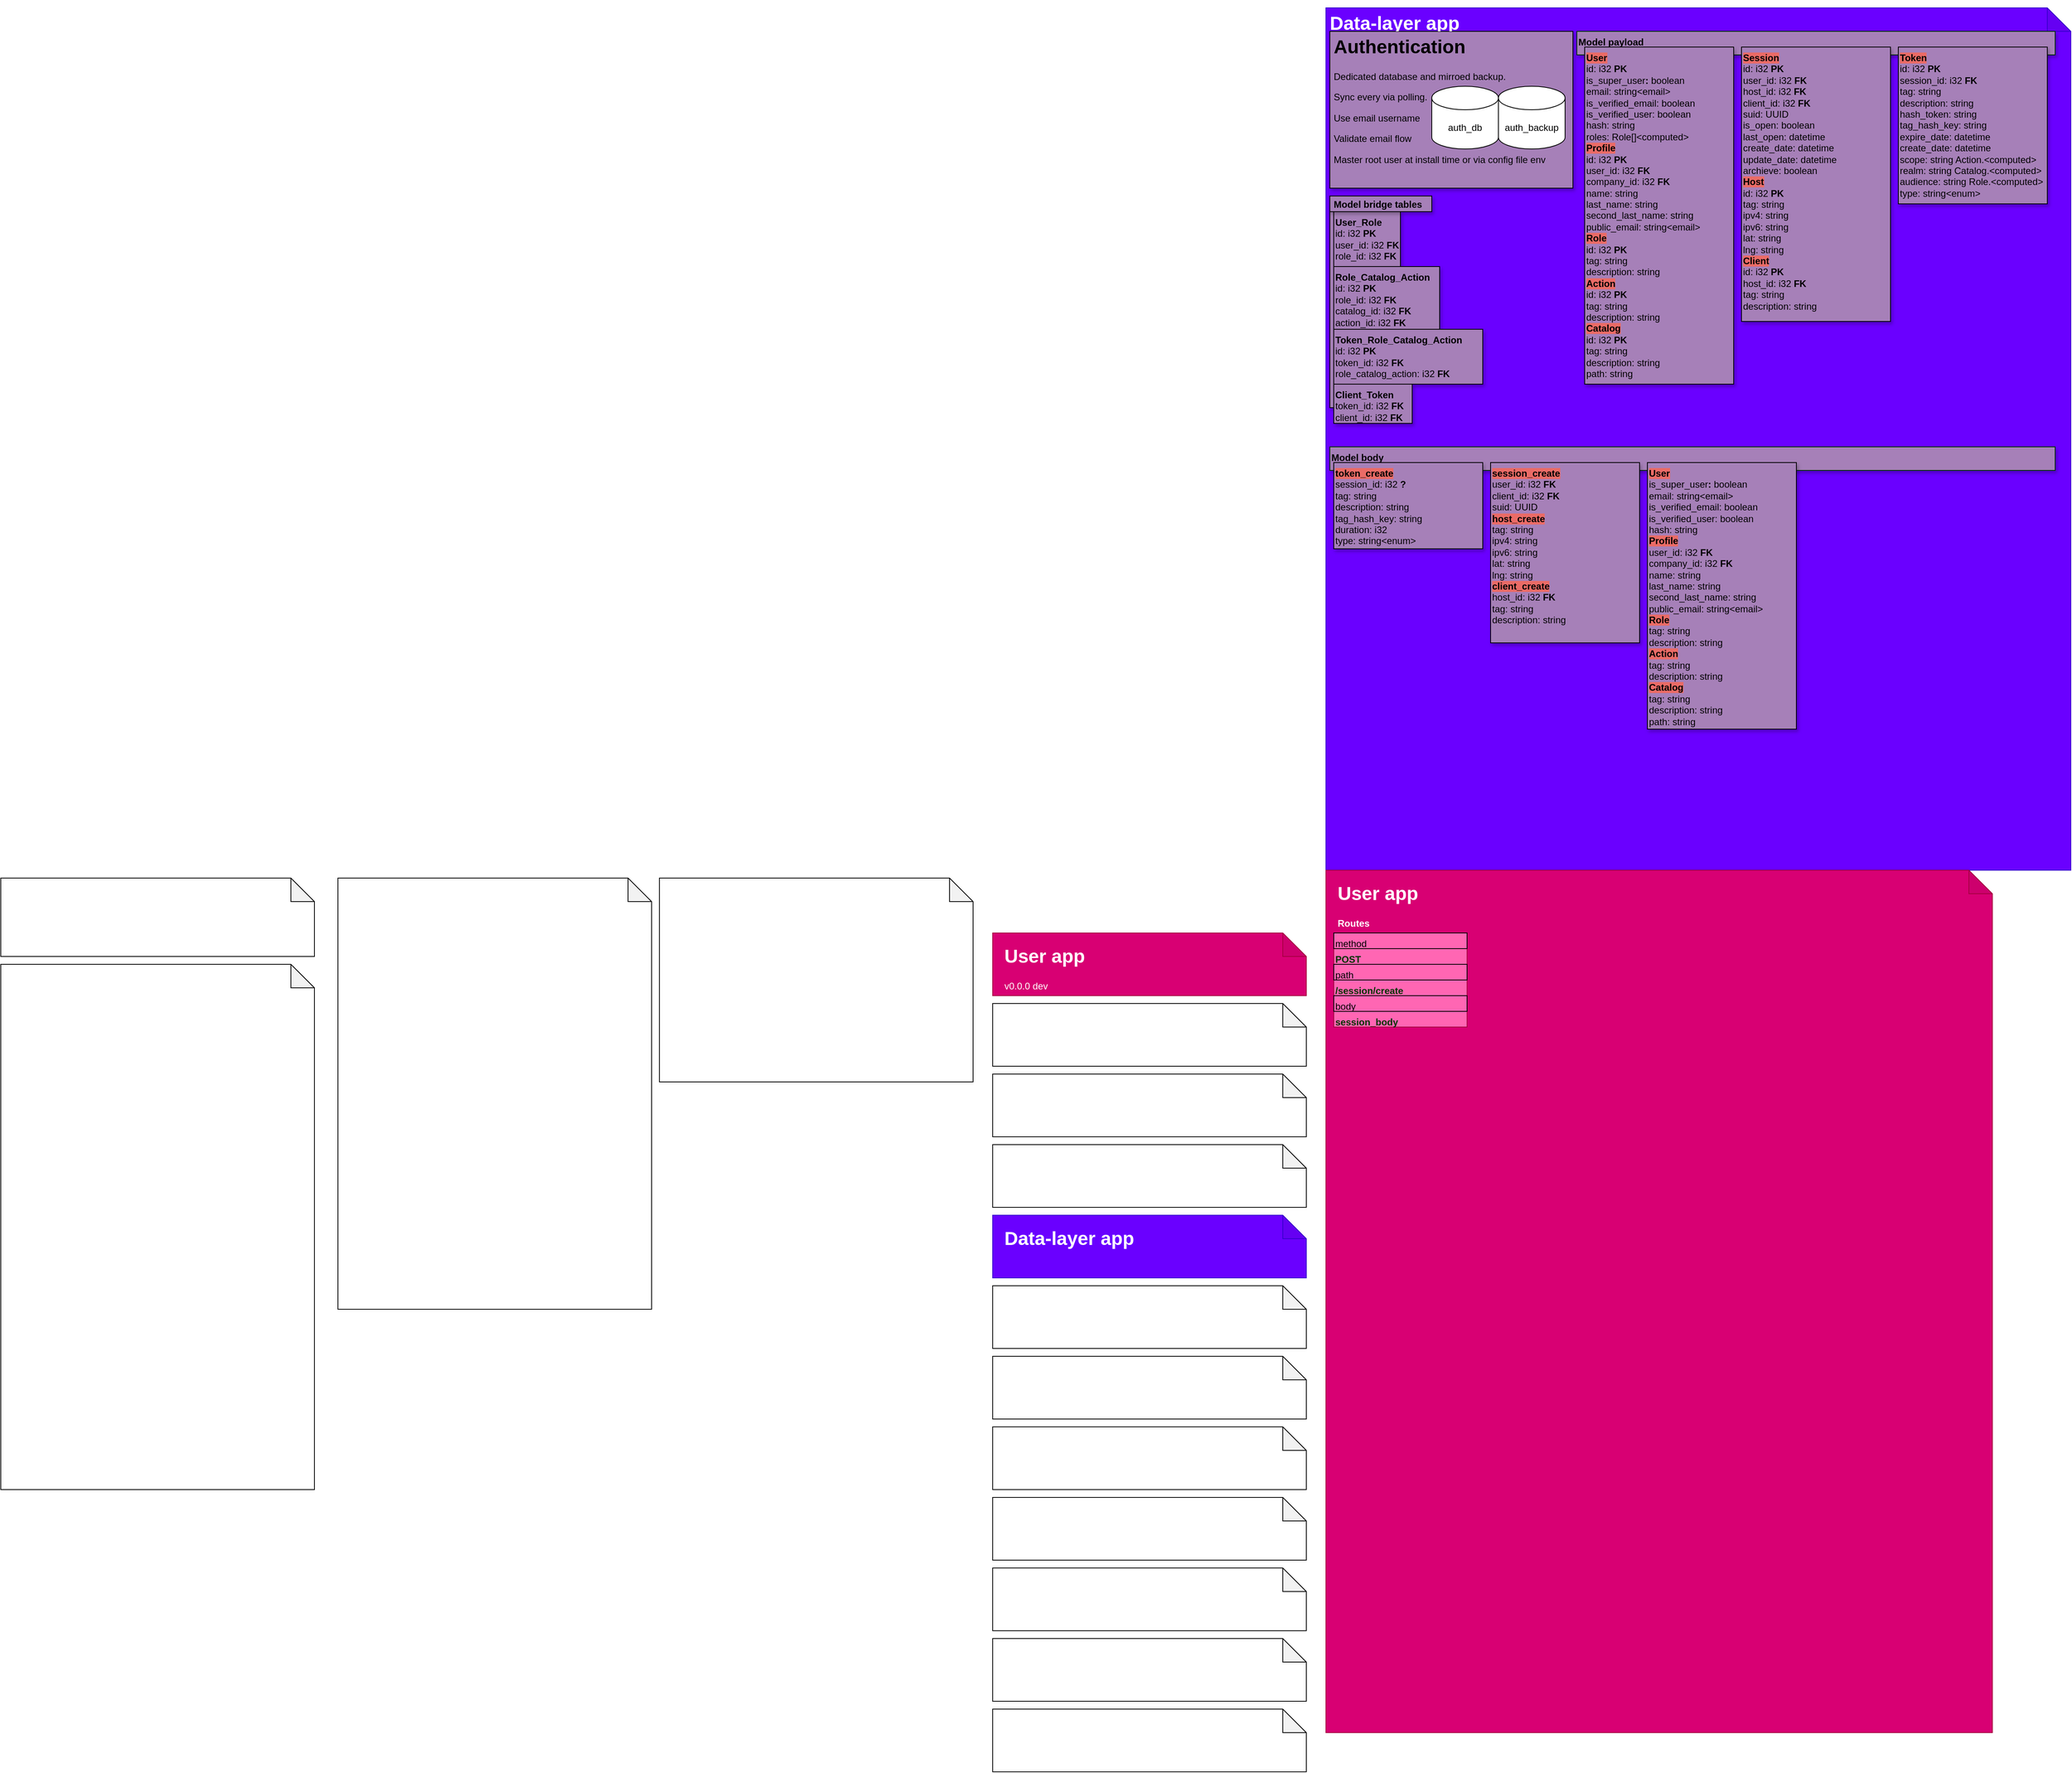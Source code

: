 <mxfile version="21.5.2" type="github">
  <diagram name="Page-1" id="CK9nf4KCI2I7pFjc9x5D">
    <mxGraphModel dx="1313" dy="2844" grid="1" gridSize="10" guides="1" tooltips="1" connect="1" arrows="1" fold="1" page="1" pageScale="1" pageWidth="850" pageHeight="1100" math="0" shadow="0">
      <root>
        <mxCell id="0" />
        <mxCell id="1" parent="0" />
        <mxCell id="qlUVa_-iQgWLDvTtryUB-4" value="" style="shape=note;whiteSpace=wrap;html=1;backgroundOutline=1;darkOpacity=0.05;fillColor=#6a00ff;fontColor=#ffffff;strokeColor=#3700CC;" parent="1" vertex="1">
          <mxGeometry x="1700" y="-1100" width="950" height="1100" as="geometry" />
        </mxCell>
        <mxCell id="qlUVa_-iQgWLDvTtryUB-9" value="&lt;h1&gt;Authentication&lt;/h1&gt;&lt;p&gt;Dedicated database and mirroed backup. &lt;br&gt;&lt;/p&gt;&lt;p&gt;Sync every via polling.&lt;br&gt;&lt;/p&gt;&lt;p&gt;Use email username&lt;/p&gt;&lt;p&gt;Validate email flow&lt;/p&gt;&lt;p&gt;Master root user at install time or via config file env&lt;/p&gt;&lt;p&gt;&lt;br&gt;&lt;/p&gt;&lt;b&gt;&lt;/b&gt;&lt;p&gt;&lt;br&gt;&lt;/p&gt;" style="text;html=1;strokeColor=#000000;fillColor=#A680B8;spacing=5;spacingTop=-20;whiteSpace=wrap;overflow=hidden;rounded=0;fontColor=#000000;shadow=1;" parent="1" vertex="1">
          <mxGeometry x="1705" y="-1070" width="310" height="200" as="geometry" />
        </mxCell>
        <mxCell id="klHbuM8uDpRpoRBJuKRg-9" value="" style="shape=note;whiteSpace=wrap;html=1;backgroundOutline=1;darkOpacity=0.05;" parent="1" vertex="1">
          <mxGeometry x="440" y="10" width="400" height="550" as="geometry" />
        </mxCell>
        <mxCell id="klHbuM8uDpRpoRBJuKRg-10" value="&lt;h1&gt;Business rules&lt;/h1&gt;&lt;ol&gt;&lt;li&gt;Installed via wizard GUI / CLI tool.&lt;/li&gt;&lt;li&gt;Prompt to create super user at first run.&lt;/li&gt;&lt;li&gt;Automatically run migrations on run&lt;/li&gt;&lt;li&gt;Automatically detect changes in migrations sql files and restart server&lt;/li&gt;&lt;li&gt;Gracefully shutdown and restart &lt;/li&gt;&lt;li&gt;Full control over database&lt;/li&gt;&lt;li&gt;Real time database connection&lt;/li&gt;&lt;li&gt;Data analytics&lt;/li&gt;&lt;li&gt;Distinct back-end push notification from individual web app push notifications&lt;/li&gt;&lt;li&gt;Encryption ? pem access to console (dashboard)&lt;/li&gt;&lt;li&gt;idk some sort of orchestration to feature horizontal scaling... leave for future versions, start with vertical scaling only.&lt;br&gt;&lt;/li&gt;&lt;/ol&gt;&lt;div&gt;&lt;br&gt;&lt;/div&gt;&lt;div&gt;&lt;br&gt;&lt;/div&gt;" style="text;html=1;strokeColor=none;fillColor=none;spacing=5;spacingTop=-20;whiteSpace=wrap;overflow=hidden;rounded=0;fontColor=#ffffff;align=left;fontStyle=0;verticalAlign=top;" parent="1" vertex="1">
          <mxGeometry x="450" y="10" width="380" height="530" as="geometry" />
        </mxCell>
        <mxCell id="klHbuM8uDpRpoRBJuKRg-16" value="" style="shape=note;whiteSpace=wrap;html=1;backgroundOutline=1;darkOpacity=0.05;" parent="1" vertex="1">
          <mxGeometry x="10" y="10" width="400" height="100" as="geometry" />
        </mxCell>
        <mxCell id="klHbuM8uDpRpoRBJuKRg-18" value="&lt;h1&gt;Description&lt;/h1&gt;Opinionated, standalone, self hosted, flexible back-end as a service&amp;nbsp; + web dev suite. Written in rust." style="text;html=1;strokeColor=none;fillColor=none;spacing=5;spacingTop=-20;whiteSpace=wrap;overflow=hidden;rounded=0;fontColor=#ffffff;align=left;fontStyle=0;verticalAlign=top;" parent="1" vertex="1">
          <mxGeometry x="20" y="10" width="380" height="90" as="geometry" />
        </mxCell>
        <mxCell id="klHbuM8uDpRpoRBJuKRg-20" value="" style="shape=note;whiteSpace=wrap;html=1;backgroundOutline=1;darkOpacity=0.05;" parent="1" vertex="1">
          <mxGeometry x="10" y="120" width="400" height="670" as="geometry" />
        </mxCell>
        <mxCell id="klHbuM8uDpRpoRBJuKRg-21" value="&lt;h1&gt;Features&lt;br&gt;&lt;/h1&gt;&lt;div&gt;&lt;ul&gt;&lt;li&gt;Authentication, authorization, roles. &lt;br&gt;&lt;/li&gt;&lt;li&gt;PostgreSQL databases, real time snapshots, rest APIs. SQL First, ORM last.&lt;/li&gt;&lt;li&gt;Data layer interfacing. Share the same data layer with your favorite front-end (export JSON-like data structures, automatically generate widgets on studio based on data layer interfaces)&lt;br&gt;&lt;/li&gt;&lt;li&gt;Functions (lambda) (typescript with node, maybe Kotlin JVM )&lt;br&gt;&lt;/li&gt;&lt;li&gt;File storage&lt;/li&gt;&lt;li&gt;Web App manager (create, manage, deploy, configure web apps, create from template, create from scratch, use any web framework, transparent and vanilla deploy workflow assisted with GUI)&lt;br&gt;&lt;/li&gt;&lt;li&gt;Web App studio (builder)&lt;br&gt;&lt;/li&gt;&lt;li&gt;Push notifications suite. Includes simple message broker and out of the box push notifications.&lt;br&gt;&lt;/li&gt;&lt;li&gt;Web sockets suite&lt;/li&gt;&lt;li&gt;CI/CD pipelines (for web apps, functions, and external servers) &lt;br&gt;&lt;/li&gt;&lt;li&gt;GitHub integrations&lt;/li&gt;&lt;li&gt;OAuth for management and development teams&lt;/li&gt;&lt;li&gt;OAuth for end users&lt;/li&gt;&lt;li&gt;CMS out of the box (preset database, rest apis and template web app)&lt;/li&gt;&lt;li&gt;Extensible. Use the web app studio to start with a template or drag-drop common or custom widgets, extend the generated app from studio or create your own from scratch. Use this apps to extend the back-end or provide a service to your end users. Example app ideas: CMS app, CRM app, point of sale app, static website app, dynamic website app, e-commerce app, surveys app, employee messaging app, end user - employee trouble shooting messaging app, employee voice call app, real time GPS monitoring app, browser game app, download page app, file archiving app. &lt;br&gt;&lt;/li&gt;&lt;li&gt;Plugin (web apps) store&lt;/li&gt;&lt;li&gt;Customizable. Use the official dashboard, fork it or make your own UI from scratch.&lt;br&gt;&lt;/li&gt;&lt;/ul&gt;&lt;/div&gt;" style="text;html=1;strokeColor=none;fillColor=none;spacing=5;spacingTop=-20;whiteSpace=wrap;overflow=hidden;rounded=0;fontColor=#ffffff;align=left;fontStyle=0;verticalAlign=top;" parent="1" vertex="1">
          <mxGeometry x="20" y="120" width="380" height="650" as="geometry" />
        </mxCell>
        <mxCell id="YIyZL2ha0DixRXkV2q8q-3" value="" style="shape=note;whiteSpace=wrap;html=1;backgroundOutline=1;darkOpacity=0.05;" parent="1" vertex="1">
          <mxGeometry x="850" y="10" width="400" height="260" as="geometry" />
        </mxCell>
        <mxCell id="YIyZL2ha0DixRXkV2q8q-4" value="&lt;h1&gt;Requirements&lt;br&gt;&lt;/h1&gt;&lt;ul&gt;&lt;li&gt;The server ships with builtin features.&lt;br&gt;&lt;/li&gt;&lt;li&gt;The list of features shipped-in may change over time.&lt;/li&gt;&lt;li&gt;This base features are referred as &quot;&lt;b&gt;base apps&lt;/b&gt;&quot;. &lt;/li&gt;&lt;li&gt;User developed &quot;&lt;b&gt;web apps&quot; &lt;/b&gt;are expected to consume the &lt;b&gt;base apps&lt;/b&gt; resources. Like hosting app, file storage app, data layer app, etc.&lt;/li&gt;&lt;li&gt;Features that consist of whole projects are described in the scope of back-end and server-side code. &lt;/li&gt;&lt;li&gt;By design any business logic should be implemented in this server to avoid duplication of architecture layers.&lt;/li&gt;&lt;li&gt;Application logic is OK to be implemented and described on the specific project requirements.&lt;/li&gt;&lt;/ul&gt;&lt;div&gt;&lt;br&gt;&lt;/div&gt;&lt;br&gt;&lt;div&gt;&lt;br&gt;&lt;/div&gt;" style="text;html=1;strokeColor=none;fillColor=none;spacing=5;spacingTop=-20;whiteSpace=wrap;overflow=hidden;rounded=0;fontColor=#ffffff;align=left;fontStyle=0;verticalAlign=top;" parent="1" vertex="1">
          <mxGeometry x="860" y="10" width="380" height="250" as="geometry" />
        </mxCell>
        <mxCell id="YIyZL2ha0DixRXkV2q8q-7" value="" style="shape=note;whiteSpace=wrap;html=1;backgroundOutline=1;darkOpacity=0.05;fillColor=#d80073;fontColor=#ffffff;strokeColor=#A50040;" parent="1" vertex="1">
          <mxGeometry x="1275" y="80" width="400" height="80" as="geometry" />
        </mxCell>
        <mxCell id="fmhTsbL_tRKqL0MWWiDu-1" value="&lt;h1&gt;User app&lt;br&gt;&lt;/h1&gt;&lt;div&gt;v0.0.0 dev &lt;br&gt;&lt;/div&gt;&lt;br&gt;&lt;div&gt;&lt;br&gt;&lt;/div&gt;" style="text;html=1;strokeColor=none;fillColor=none;spacing=5;spacingTop=-20;whiteSpace=wrap;overflow=hidden;rounded=0;fontColor=#ffffff;align=left;fontStyle=0;verticalAlign=top;" parent="1" vertex="1">
          <mxGeometry x="1285" y="90" width="380" height="70" as="geometry" />
        </mxCell>
        <mxCell id="fmhTsbL_tRKqL0MWWiDu-2" value="" style="shape=note;whiteSpace=wrap;html=1;backgroundOutline=1;darkOpacity=0.05;" parent="1" vertex="1">
          <mxGeometry x="1275" y="170" width="400" height="80" as="geometry" />
        </mxCell>
        <mxCell id="fmhTsbL_tRKqL0MWWiDu-3" value="&lt;h1&gt;Storage app&lt;br&gt;&lt;/h1&gt;&lt;div&gt;&lt;br&gt;&lt;/div&gt;&lt;br&gt;&lt;div&gt;&lt;br&gt;&lt;/div&gt;" style="text;html=1;strokeColor=none;fillColor=none;spacing=5;spacingTop=-20;whiteSpace=wrap;overflow=hidden;rounded=0;fontColor=#ffffff;align=left;fontStyle=0;verticalAlign=top;" parent="1" vertex="1">
          <mxGeometry x="1285" y="180" width="380" height="60" as="geometry" />
        </mxCell>
        <mxCell id="fmhTsbL_tRKqL0MWWiDu-4" value="" style="shape=note;whiteSpace=wrap;html=1;backgroundOutline=1;darkOpacity=0.05;" parent="1" vertex="1">
          <mxGeometry x="1275" y="260" width="400" height="80" as="geometry" />
        </mxCell>
        <mxCell id="fmhTsbL_tRKqL0MWWiDu-5" value="&lt;h1&gt;Hosting app&lt;br&gt;&lt;/h1&gt;&lt;div&gt;&lt;br&gt;&lt;/div&gt;&lt;br&gt;&lt;div&gt;&lt;br&gt;&lt;/div&gt;" style="text;html=1;strokeColor=none;fillColor=none;spacing=5;spacingTop=-20;whiteSpace=wrap;overflow=hidden;rounded=0;fontColor=#ffffff;align=left;fontStyle=0;verticalAlign=top;" parent="1" vertex="1">
          <mxGeometry x="1285" y="270" width="380" height="60" as="geometry" />
        </mxCell>
        <mxCell id="fmhTsbL_tRKqL0MWWiDu-8" value="" style="shape=note;whiteSpace=wrap;html=1;backgroundOutline=1;darkOpacity=0.05;" parent="1" vertex="1">
          <mxGeometry x="1275" y="350" width="400" height="80" as="geometry" />
        </mxCell>
        <mxCell id="fmhTsbL_tRKqL0MWWiDu-9" value="&lt;h1&gt;Databases app&lt;br&gt;&lt;/h1&gt;&lt;div&gt;&lt;br&gt;&lt;/div&gt;&lt;br&gt;&lt;div&gt;&lt;br&gt;&lt;/div&gt;" style="text;html=1;strokeColor=none;fillColor=none;spacing=5;spacingTop=-20;whiteSpace=wrap;overflow=hidden;rounded=0;fontColor=#ffffff;align=left;fontStyle=0;verticalAlign=top;" parent="1" vertex="1">
          <mxGeometry x="1285" y="360" width="380" height="60" as="geometry" />
        </mxCell>
        <mxCell id="fmhTsbL_tRKqL0MWWiDu-10" value="" style="shape=note;whiteSpace=wrap;html=1;backgroundOutline=1;darkOpacity=0.05;fillColor=#6a00ff;fontColor=#ffffff;strokeColor=#3700CC;" parent="1" vertex="1">
          <mxGeometry x="1275" y="440" width="400" height="80" as="geometry" />
        </mxCell>
        <mxCell id="fmhTsbL_tRKqL0MWWiDu-11" value="&lt;h1&gt;Data-layer app&lt;br&gt;&lt;/h1&gt;&lt;div&gt;&lt;br&gt;&lt;/div&gt;&lt;br&gt;&lt;div&gt;&lt;br&gt;&lt;/div&gt;" style="text;html=1;strokeColor=none;fillColor=none;spacing=5;spacingTop=-20;whiteSpace=wrap;overflow=hidden;rounded=0;fontColor=#ffffff;align=left;fontStyle=0;verticalAlign=top;" parent="1" vertex="1">
          <mxGeometry x="1285" y="450" width="380" height="60" as="geometry" />
        </mxCell>
        <mxCell id="fmhTsbL_tRKqL0MWWiDu-12" value="" style="shape=note;whiteSpace=wrap;html=1;backgroundOutline=1;darkOpacity=0.05;" parent="1" vertex="1">
          <mxGeometry x="1275" y="530" width="400" height="80" as="geometry" />
        </mxCell>
        <mxCell id="fmhTsbL_tRKqL0MWWiDu-13" value="&lt;h1&gt;Web-apps app&lt;br&gt;&lt;/h1&gt;&lt;div&gt;&lt;br&gt;&lt;/div&gt;&lt;br&gt;&lt;div&gt;&lt;br&gt;&lt;/div&gt;" style="text;html=1;strokeColor=none;fillColor=none;spacing=5;spacingTop=-20;whiteSpace=wrap;overflow=hidden;rounded=0;fontColor=#ffffff;align=left;fontStyle=0;verticalAlign=top;" parent="1" vertex="1">
          <mxGeometry x="1285" y="540" width="380" height="60" as="geometry" />
        </mxCell>
        <mxCell id="fmhTsbL_tRKqL0MWWiDu-14" value="" style="shape=note;whiteSpace=wrap;html=1;backgroundOutline=1;darkOpacity=0.05;" parent="1" vertex="1">
          <mxGeometry x="1275" y="620" width="400" height="80" as="geometry" />
        </mxCell>
        <mxCell id="fmhTsbL_tRKqL0MWWiDu-15" value="&lt;h1&gt;Web-app Studio app&lt;br&gt;&lt;/h1&gt;&lt;div&gt;&lt;br&gt;&lt;/div&gt;&lt;br&gt;" style="text;html=1;strokeColor=none;fillColor=none;spacing=5;spacingTop=-20;whiteSpace=wrap;overflow=hidden;rounded=0;fontColor=#ffffff;align=left;fontStyle=0;verticalAlign=top;" parent="1" vertex="1">
          <mxGeometry x="1285" y="630" width="380" height="60" as="geometry" />
        </mxCell>
        <mxCell id="fmhTsbL_tRKqL0MWWiDu-16" value="" style="shape=note;whiteSpace=wrap;html=1;backgroundOutline=1;darkOpacity=0.05;" parent="1" vertex="1">
          <mxGeometry x="1275" y="710" width="400" height="80" as="geometry" />
        </mxCell>
        <mxCell id="fmhTsbL_tRKqL0MWWiDu-17" value="&lt;h1&gt;Functions app&lt;br&gt;&lt;/h1&gt;&lt;div&gt;&lt;br&gt;&lt;/div&gt;&lt;br&gt;&lt;div&gt;&lt;br&gt;&lt;/div&gt;" style="text;html=1;strokeColor=none;fillColor=none;spacing=5;spacingTop=-20;whiteSpace=wrap;overflow=hidden;rounded=0;fontColor=#ffffff;align=left;fontStyle=0;verticalAlign=top;" parent="1" vertex="1">
          <mxGeometry x="1285" y="720" width="380" height="60" as="geometry" />
        </mxCell>
        <mxCell id="fmhTsbL_tRKqL0MWWiDu-18" value="" style="shape=note;whiteSpace=wrap;html=1;backgroundOutline=1;darkOpacity=0.05;" parent="1" vertex="1">
          <mxGeometry x="1275" y="800" width="400" height="80" as="geometry" />
        </mxCell>
        <mxCell id="fmhTsbL_tRKqL0MWWiDu-19" value="&lt;h1&gt;Websockets app&lt;br&gt;&lt;/h1&gt;&lt;div&gt;&lt;br&gt;&lt;/div&gt;&lt;br&gt;&lt;div&gt;&lt;br&gt;&lt;/div&gt;" style="text;html=1;strokeColor=none;fillColor=none;spacing=5;spacingTop=-20;whiteSpace=wrap;overflow=hidden;rounded=0;fontColor=#ffffff;align=left;fontStyle=0;verticalAlign=top;" parent="1" vertex="1">
          <mxGeometry x="1285" y="810" width="380" height="60" as="geometry" />
        </mxCell>
        <mxCell id="fmhTsbL_tRKqL0MWWiDu-20" value="" style="shape=note;whiteSpace=wrap;html=1;backgroundOutline=1;darkOpacity=0.05;" parent="1" vertex="1">
          <mxGeometry x="1275" y="890" width="400" height="80" as="geometry" />
        </mxCell>
        <mxCell id="fmhTsbL_tRKqL0MWWiDu-21" value="&lt;h1&gt;CI/CD app&lt;br&gt;&lt;/h1&gt;&lt;div&gt;&lt;br&gt;&lt;/div&gt;&lt;br&gt;&lt;div&gt;&lt;br&gt;&lt;/div&gt;" style="text;html=1;strokeColor=none;fillColor=none;spacing=5;spacingTop=-20;whiteSpace=wrap;overflow=hidden;rounded=0;fontColor=#ffffff;align=left;fontStyle=0;verticalAlign=top;" parent="1" vertex="1">
          <mxGeometry x="1285" y="900" width="380" height="60" as="geometry" />
        </mxCell>
        <mxCell id="fmhTsbL_tRKqL0MWWiDu-22" value="" style="shape=note;whiteSpace=wrap;html=1;backgroundOutline=1;darkOpacity=0.05;" parent="1" vertex="1">
          <mxGeometry x="1275" y="980" width="400" height="80" as="geometry" />
        </mxCell>
        <mxCell id="fmhTsbL_tRKqL0MWWiDu-23" value="&lt;h1&gt;Push notifications app&lt;br&gt;&lt;/h1&gt;&lt;div&gt;&lt;br&gt;&lt;/div&gt;&lt;br&gt;&lt;div&gt;&lt;br&gt;&lt;/div&gt;" style="text;html=1;strokeColor=none;fillColor=none;spacing=5;spacingTop=-20;whiteSpace=wrap;overflow=hidden;rounded=0;fontColor=#ffffff;align=left;fontStyle=0;verticalAlign=top;" parent="1" vertex="1">
          <mxGeometry x="1285" y="990" width="380" height="60" as="geometry" />
        </mxCell>
        <mxCell id="fmhTsbL_tRKqL0MWWiDu-24" value="" style="shape=note;whiteSpace=wrap;html=1;backgroundOutline=1;darkOpacity=0.05;" parent="1" vertex="1">
          <mxGeometry x="1275" y="1070" width="400" height="80" as="geometry" />
        </mxCell>
        <mxCell id="fmhTsbL_tRKqL0MWWiDu-25" value="&lt;h1&gt;Plugins app&lt;br&gt;&lt;/h1&gt;&lt;div&gt;&lt;br&gt;&lt;/div&gt;&lt;br&gt;&lt;div&gt;&lt;br&gt;&lt;/div&gt;" style="text;html=1;strokeColor=none;fillColor=none;spacing=5;spacingTop=-20;whiteSpace=wrap;overflow=hidden;rounded=0;fontColor=#ffffff;align=left;fontStyle=0;verticalAlign=top;" parent="1" vertex="1">
          <mxGeometry x="1285" y="1080" width="380" height="60" as="geometry" />
        </mxCell>
        <mxCell id="fmhTsbL_tRKqL0MWWiDu-27" value="&lt;h1&gt;Base apps&lt;br&gt;&lt;/h1&gt;&lt;div&gt;&lt;br&gt;&lt;/div&gt;&lt;br&gt;&lt;div&gt;&lt;br&gt;&lt;/div&gt;" style="text;html=1;strokeColor=none;fillColor=none;spacing=5;spacingTop=-20;whiteSpace=wrap;overflow=hidden;rounded=0;fontColor=#ffffff;align=left;fontStyle=0;verticalAlign=top;" parent="1" vertex="1">
          <mxGeometry x="1275" y="10" width="380" height="60" as="geometry" />
        </mxCell>
        <mxCell id="qlUVa_-iQgWLDvTtryUB-1" value="" style="shape=note;whiteSpace=wrap;html=1;backgroundOutline=1;darkOpacity=0.05;fillColor=#d80073;fontColor=#ffffff;strokeColor=#A50040;" parent="1" vertex="1">
          <mxGeometry x="1700" width="850" height="1100" as="geometry" />
        </mxCell>
        <mxCell id="qlUVa_-iQgWLDvTtryUB-2" value="&lt;h1&gt;User app&lt;/h1&gt;&lt;div&gt;&lt;b&gt;Routes&lt;/b&gt;&lt;/div&gt;" style="text;html=1;strokeColor=none;fillColor=none;spacing=5;spacingTop=-20;whiteSpace=wrap;overflow=hidden;rounded=0;fontColor=#ffffff;align=left;fontStyle=0;verticalAlign=top;" parent="1" vertex="1">
          <mxGeometry x="1710" y="10" width="820" height="70" as="geometry" />
        </mxCell>
        <mxCell id="qlUVa_-iQgWLDvTtryUB-5" value="&lt;h1&gt;Data-layer app&lt;br&gt;&lt;/h1&gt;&lt;div&gt;&lt;br&gt;&lt;/div&gt;&lt;br&gt;&lt;div&gt;&lt;br&gt;&lt;/div&gt;" style="text;html=1;strokeColor=none;fillColor=none;spacing=5;spacingTop=-20;whiteSpace=wrap;overflow=hidden;rounded=0;fontColor=#ffffff;align=left;fontStyle=0;verticalAlign=top;" parent="1" vertex="1">
          <mxGeometry x="1700" y="-1100" width="830" height="30" as="geometry" />
        </mxCell>
        <mxCell id="qlUVa_-iQgWLDvTtryUB-17" value="auth_backup" style="shape=cylinder3;whiteSpace=wrap;html=1;boundedLbl=1;backgroundOutline=1;size=15;" parent="1" vertex="1">
          <mxGeometry x="1920" y="-1000" width="85" height="80" as="geometry" />
        </mxCell>
        <mxCell id="qlUVa_-iQgWLDvTtryUB-18" value="auth_db" style="shape=cylinder3;whiteSpace=wrap;html=1;boundedLbl=1;backgroundOutline=1;size=15;" parent="1" vertex="1">
          <mxGeometry x="1835" y="-1000" width="85" height="80" as="geometry" />
        </mxCell>
        <mxCell id="iaBh0g7A5b2rrNCw3fFz-6" value="" style="rounded=0;whiteSpace=wrap;html=1;fillColor=#FF66B3;fontColor=#ffffff;strokeColor=#A50040;" vertex="1" parent="1">
          <mxGeometry x="1710" y="80" width="170" height="120" as="geometry" />
        </mxCell>
        <mxCell id="iaBh0g7A5b2rrNCw3fFz-9" value="method" style="text;html=1;strokeColor=#000000;fillColor=none;align=left;verticalAlign=top;whiteSpace=wrap;rounded=0;labelBorderColor=none;" vertex="1" parent="1">
          <mxGeometry x="1710" y="80" width="170" height="20" as="geometry" />
        </mxCell>
        <mxCell id="iaBh0g7A5b2rrNCw3fFz-11" value="path" style="text;html=1;strokeColor=#000000;fillColor=none;align=left;verticalAlign=top;whiteSpace=wrap;rounded=0;labelBorderColor=none;" vertex="1" parent="1">
          <mxGeometry x="1710" y="120" width="170" height="20" as="geometry" />
        </mxCell>
        <mxCell id="iaBh0g7A5b2rrNCw3fFz-13" value="body" style="text;html=1;strokeColor=#000000;fillColor=none;align=left;verticalAlign=top;whiteSpace=wrap;rounded=0;labelBorderColor=none;" vertex="1" parent="1">
          <mxGeometry x="1710" y="160" width="170" height="20" as="geometry" />
        </mxCell>
        <mxCell id="iaBh0g7A5b2rrNCw3fFz-15" value="session_body" style="text;html=1;strokeColor=none;fillColor=none;align=left;verticalAlign=top;whiteSpace=wrap;rounded=0;labelBorderColor=none;fontColor=#003300;fontStyle=1" vertex="1" parent="1">
          <mxGeometry x="1710" y="180" width="170" height="20" as="geometry" />
        </mxCell>
        <mxCell id="iaBh0g7A5b2rrNCw3fFz-17" value="/session/create" style="text;html=1;strokeColor=none;fillColor=none;align=left;verticalAlign=top;whiteSpace=wrap;rounded=0;labelBorderColor=none;fontColor=#003300;fontStyle=1" vertex="1" parent="1">
          <mxGeometry x="1710" y="140" width="170" height="20" as="geometry" />
        </mxCell>
        <mxCell id="iaBh0g7A5b2rrNCw3fFz-18" value="POST" style="text;html=1;strokeColor=none;fillColor=none;align=left;verticalAlign=top;whiteSpace=wrap;rounded=0;labelBorderColor=none;fontColor=#003300;fontStyle=1" vertex="1" parent="1">
          <mxGeometry x="1710" y="100" width="170" height="20" as="geometry" />
        </mxCell>
        <mxCell id="iaBh0g7A5b2rrNCw3fFz-19" value="Model payload" style="text;html=1;strokeColor=#003300;fillColor=#A680B8;align=left;verticalAlign=top;whiteSpace=wrap;rounded=0;fontStyle=1;fontColor=#000000;shadow=1;" vertex="1" parent="1">
          <mxGeometry x="2020" y="-1070" width="610" height="30" as="geometry" />
        </mxCell>
        <mxCell id="qlUVa_-iQgWLDvTtryUB-20" value="&lt;span style=&quot;background-color: rgb(234, 107, 102);&quot;&gt;&lt;b&gt;User&lt;/b&gt;&lt;/span&gt;&lt;br&gt;&lt;div&gt;id: i32 &lt;b&gt;PK&lt;/b&gt;&lt;/div&gt;&lt;div&gt;is_super_user&lt;b&gt;: &lt;/b&gt;boolean&lt;br&gt;&lt;/div&gt;email: string&amp;lt;email&amp;gt;&lt;br&gt;is_verified_email: boolean&lt;br&gt;is_verified_user: boolean&lt;br&gt;hash: string&lt;br&gt;&lt;div&gt;roles: Role[]&amp;lt;computed&amp;gt;&lt;br&gt;&lt;/div&gt;&lt;span style=&quot;background-color: rgb(234, 107, 102);&quot;&gt;&lt;b&gt;Profile&lt;/b&gt;&lt;/span&gt;&lt;br&gt;id: i32 &lt;b&gt;PK&lt;/b&gt;&lt;br&gt;user_id: i32 &lt;b&gt;FK&lt;/b&gt;&lt;br&gt;company_id: i32 &lt;b&gt;FK&lt;/b&gt;&lt;br&gt;name: string&lt;br&gt;last_name: string&lt;br&gt;second_last_name: string&lt;br&gt;&lt;div&gt;public_email: string&amp;lt;email&amp;gt;&lt;/div&gt;&lt;div&gt;&lt;span style=&quot;background-color: rgb(234, 107, 102);&quot;&gt;&lt;b&gt;Role&lt;/b&gt;&lt;/span&gt;&lt;/div&gt;&lt;div&gt;id: i32 &lt;b&gt;PK&lt;/b&gt;&lt;div&gt;tag: string&lt;/div&gt;&lt;/div&gt;&lt;div&gt;description: string&lt;/div&gt;&lt;div&gt;&lt;span style=&quot;background-color: rgb(234, 107, 102);&quot;&gt;&lt;b&gt;Action&lt;/b&gt;&lt;/span&gt;&lt;/div&gt;&lt;div&gt;id: i32 &lt;b&gt;PK&lt;/b&gt;&lt;/div&gt;&lt;div&gt;tag: string&lt;br&gt;&lt;/div&gt;&lt;div&gt;description: string&lt;/div&gt;&lt;div&gt;&lt;span style=&quot;background-color: rgb(234, 107, 102);&quot;&gt;&lt;b&gt;Catalog&lt;/b&gt;&lt;/span&gt;&lt;/div&gt;&lt;div&gt;&lt;div&gt;id: i32 &lt;b&gt;PK&lt;/b&gt;&lt;/div&gt;&lt;div&gt;tag: string&lt;br&gt;&lt;/div&gt;description: string&lt;/div&gt;&lt;div&gt;path: string&lt;br&gt;&lt;/div&gt;" style="text;html=1;strokeColor=#000000;fillColor=#A680B8;align=left;verticalAlign=top;whiteSpace=wrap;rounded=0;labelPosition=center;verticalLabelPosition=middle;fontColor=#000000;shadow=1;" parent="1" vertex="1">
          <mxGeometry x="2030" y="-1050" width="190" height="430" as="geometry" />
        </mxCell>
        <mxCell id="iaBh0g7A5b2rrNCw3fFz-1" value="&lt;span style=&quot;background-color: rgb(234, 107, 102);&quot;&gt;&lt;b&gt;Session&lt;/b&gt;&lt;/span&gt;&lt;br&gt;&lt;div&gt;id: i32 &lt;b&gt;PK&lt;/b&gt;&lt;/div&gt;&lt;div&gt;user_id: i32 &lt;b&gt;FK&lt;/b&gt;&lt;/div&gt;&lt;div&gt;host_id: i32 &lt;b&gt;FK&lt;/b&gt;&lt;br&gt;client_id: i32 &lt;b&gt;FK&lt;/b&gt;&lt;b&gt;&lt;/b&gt;&lt;div&gt;suid: UUID&lt;/div&gt;&lt;/div&gt;&lt;div&gt;is_open: boolean&lt;/div&gt;&lt;div&gt;last_open: datetime&lt;b&gt;&lt;/b&gt;&lt;div&gt;create_date: datetime&lt;/div&gt;&lt;/div&gt;&lt;div&gt;update_date: datetime&lt;br&gt;&lt;/div&gt;&lt;div&gt;archieve: boolean&lt;/div&gt;&lt;div&gt;&lt;span style=&quot;background-color: rgb(234, 107, 102);&quot;&gt;&lt;b&gt;Host&lt;/b&gt;&lt;/span&gt;&lt;br&gt;&lt;div&gt;&lt;div&gt;id: i32 &lt;b&gt;PK&lt;/b&gt;&lt;/div&gt;&lt;div&gt;tag: string&lt;br&gt;&lt;/div&gt;ipv4: string&lt;br&gt;ipv6: string&lt;br&gt;lat: string&lt;br&gt;lng: string&lt;/div&gt;&lt;span style=&quot;background-color: rgb(234, 107, 102);&quot;&gt;&lt;b&gt;Client&lt;/b&gt;&lt;/span&gt;&lt;br&gt;&lt;b&gt;&lt;/b&gt;&lt;div&gt;id: i32 &lt;b&gt;PK&lt;/b&gt;&lt;b&gt;&lt;/b&gt;&lt;b&gt;&lt;/b&gt;&lt;br&gt;&lt;b&gt;&lt;b&gt;&lt;/b&gt;&lt;/b&gt;&lt;div&gt;&lt;div&gt;host_id: i32 &lt;b&gt;FK&lt;/b&gt;&lt;/div&gt;&lt;/div&gt;&lt;/div&gt;&lt;div&gt;tag: string&lt;/div&gt;description: string&lt;/div&gt;" style="text;html=1;strokeColor=#000000;fillColor=#A680B8;align=left;verticalAlign=top;whiteSpace=wrap;rounded=0;fontColor=#000000;shadow=1;" vertex="1" parent="1">
          <mxGeometry x="2230" y="-1050" width="190" height="350" as="geometry" />
        </mxCell>
        <mxCell id="iaBh0g7A5b2rrNCw3fFz-3" value="&lt;span style=&quot;background-color: rgb(234, 107, 102);&quot;&gt;&lt;b&gt;Token&lt;/b&gt;&lt;/span&gt;&lt;br&gt;&lt;div&gt;id: i32 &lt;b&gt;PK&lt;/b&gt;&lt;div&gt;session_id: i32 &lt;b&gt;FK&lt;/b&gt;&lt;/div&gt;&lt;/div&gt;&lt;div&gt;tag: string&lt;/div&gt;&lt;div&gt;description: string&lt;br&gt;&lt;/div&gt;hash_token: string&lt;br&gt;tag_hash_key: string&lt;br&gt;expire_date: datetime&lt;br&gt;create_date: datetime&lt;br&gt;scope: string Action.&amp;lt;computed&amp;gt;&lt;div&gt;realm: string Catalog.&amp;lt;computed&amp;gt;&lt;/div&gt;&lt;div&gt;audience: string Role.&amp;lt;computed&amp;gt;&lt;br&gt;&lt;/div&gt;&lt;div&gt;type: string&amp;lt;enum&amp;gt;&lt;/div&gt;" style="text;html=1;strokeColor=#000000;fillColor=#A680B8;align=left;verticalAlign=top;whiteSpace=wrap;rounded=0;fontColor=#000000;shadow=1;" vertex="1" parent="1">
          <mxGeometry x="2430" y="-1050" width="190" height="200" as="geometry" />
        </mxCell>
        <mxCell id="iaBh0g7A5b2rrNCw3fFz-24" value="Model body" style="text;html=1;strokeColor=#003300;fillColor=#A680B8;align=left;verticalAlign=top;whiteSpace=wrap;rounded=0;fontStyle=1;fontColor=#000000;shadow=1;" vertex="1" parent="1">
          <mxGeometry x="1705" y="-540" width="925" height="30" as="geometry" />
        </mxCell>
        <mxCell id="iaBh0g7A5b2rrNCw3fFz-25" value="&lt;div&gt;&lt;span style=&quot;background-color: rgb(234, 107, 102);&quot;&gt;&lt;b&gt;User&lt;/b&gt;&lt;/span&gt;&lt;br&gt;&lt;/div&gt;&lt;div&gt;is_super_user&lt;b&gt;: &lt;/b&gt;boolean&lt;/div&gt;email: string&amp;lt;email&amp;gt;&lt;br&gt;is_verified_email: boolean&lt;br&gt;is_verified_user: boolean&lt;br&gt;&lt;div&gt;hash: string&lt;/div&gt;&lt;div&gt;&lt;span style=&quot;background-color: rgb(234, 107, 102);&quot;&gt;&lt;b&gt;Profile&lt;/b&gt;&lt;/span&gt;&lt;/div&gt;user_id: i32 &lt;b&gt;FK&lt;/b&gt;&lt;br&gt;company_id: i32 &lt;b&gt;FK&lt;/b&gt;&lt;br&gt;name: string&lt;br&gt;last_name: string&lt;br&gt;second_last_name: string&lt;br&gt;&lt;div&gt;public_email: string&amp;lt;email&amp;gt;&lt;/div&gt;&lt;div&gt;&lt;span style=&quot;background-color: rgb(234, 107, 102);&quot;&gt;&lt;b&gt;Role&lt;/b&gt;&lt;/span&gt;&lt;div&gt;tag: string&lt;/div&gt;&lt;/div&gt;&lt;div&gt;description: string&lt;/div&gt;&lt;div&gt;&lt;span style=&quot;background-color: rgb(234, 107, 102);&quot;&gt;&lt;b&gt;Action&lt;/b&gt;&lt;/span&gt;&lt;/div&gt;&lt;div&gt;tag: string&lt;br&gt;&lt;/div&gt;&lt;div&gt;description: string&lt;/div&gt;&lt;div&gt;&lt;span style=&quot;background-color: rgb(234, 107, 102);&quot;&gt;&lt;b&gt;Catalog&lt;/b&gt;&lt;/span&gt;&lt;/div&gt;&lt;div&gt;&lt;div&gt;tag: string&lt;br&gt;&lt;/div&gt;description: string&lt;/div&gt;&lt;div&gt;path: string&lt;br&gt;&lt;/div&gt;" style="text;html=1;strokeColor=#000000;fillColor=#A680B8;align=left;verticalAlign=top;whiteSpace=wrap;rounded=0;labelPosition=center;verticalLabelPosition=middle;fontColor=#000000;shadow=1;" vertex="1" parent="1">
          <mxGeometry x="2110" y="-520" width="190" height="340" as="geometry" />
        </mxCell>
        <mxCell id="iaBh0g7A5b2rrNCw3fFz-26" value="&lt;span style=&quot;background-color: rgb(234, 107, 102);&quot;&gt;&lt;b&gt;session_create&lt;/b&gt;&lt;/span&gt;&lt;br&gt;&lt;div&gt;user_id: i32 &lt;b&gt;FK&lt;/b&gt;&lt;br&gt;client_id: i32 &lt;b&gt;FK&lt;/b&gt;&lt;b&gt;&lt;/b&gt;&lt;div&gt;suid: UUID&lt;/div&gt;&lt;/div&gt;&lt;span style=&quot;background-color: rgb(234, 107, 102);&quot;&gt;&lt;b&gt;host_create&lt;/b&gt;&lt;/span&gt;&lt;br&gt;&lt;div&gt;&lt;div&gt;&lt;div&gt;tag: string&lt;br&gt;&lt;/div&gt;ipv4: string&lt;br&gt;ipv6: string&lt;br&gt;lat: string&lt;br&gt;lng: string&lt;/div&gt;&lt;span style=&quot;background-color: rgb(234, 107, 102);&quot;&gt;&lt;b&gt;client_create&lt;/b&gt;&lt;/span&gt;&lt;div&gt;host_id: i32 &lt;b&gt;FK&lt;/b&gt;&lt;/div&gt;&lt;div&gt;tag: string&lt;/div&gt;description: string&lt;/div&gt;" style="text;html=1;strokeColor=#000000;fillColor=#A680B8;align=left;verticalAlign=top;whiteSpace=wrap;rounded=0;fontColor=#000000;shadow=1;" vertex="1" parent="1">
          <mxGeometry x="1910" y="-520" width="190" height="230" as="geometry" />
        </mxCell>
        <mxCell id="iaBh0g7A5b2rrNCw3fFz-27" value="&lt;span style=&quot;background-color: rgb(234, 107, 102);&quot;&gt;&lt;b&gt;token_create&lt;/b&gt;&lt;/span&gt;&lt;br&gt;&lt;div&gt;&lt;div&gt;session_id: i32 &lt;b&gt;?&lt;/b&gt;&lt;/div&gt;&lt;/div&gt;&lt;div&gt;tag: string&lt;/div&gt;&lt;div&gt;description: string&lt;br&gt;&lt;/div&gt;tag_hash_key: string&lt;br&gt;duration: i32&lt;br&gt;&lt;div&gt;type: string&amp;lt;enum&amp;gt;&lt;/div&gt;" style="text;html=1;strokeColor=#000000;fillColor=#A680B8;align=left;verticalAlign=top;whiteSpace=wrap;rounded=0;fontColor=#000000;shadow=1;" vertex="1" parent="1">
          <mxGeometry x="1710" y="-520" width="190" height="110" as="geometry" />
        </mxCell>
        <mxCell id="iaBh0g7A5b2rrNCw3fFz-28" value="" style="text;html=1;strokeColor=#000000;fillColor=#A680B8;spacing=5;spacingTop=-20;whiteSpace=wrap;overflow=hidden;rounded=0;fontColor=#000000;shadow=1;" vertex="1" parent="1">
          <mxGeometry x="1705" y="-850" width="35" height="260" as="geometry" />
        </mxCell>
        <mxCell id="iaBh0g7A5b2rrNCw3fFz-4" value="&lt;div&gt;&lt;b&gt;User_Role&lt;/b&gt;&lt;/div&gt;&lt;div&gt;id: i32 &lt;b&gt;PK&lt;/b&gt;&lt;/div&gt;&lt;div&gt;user_id: i32 &lt;b&gt;FK&lt;/b&gt;&lt;/div&gt;&lt;div&gt;role_id: i32 &lt;b&gt;FK&lt;/b&gt;&lt;/div&gt;" style="text;html=1;strokeColor=#000000;fillColor=#A680B8;align=left;verticalAlign=top;whiteSpace=wrap;rounded=0;fontColor=#000000;shadow=1;" vertex="1" parent="1">
          <mxGeometry x="1710" y="-840" width="85" height="70" as="geometry" />
        </mxCell>
        <mxCell id="iaBh0g7A5b2rrNCw3fFz-21" value="&lt;b&gt;Role_Catalog_Action&lt;/b&gt;&lt;div&gt;id: i32 &lt;b&gt;PK&lt;/b&gt;&lt;div&gt;role_id: i32 &lt;b&gt;FK&lt;/b&gt;&lt;/div&gt;&lt;div&gt;catalog_id: i32 &lt;b&gt;FK&lt;/b&gt;&lt;/div&gt;&lt;div&gt;action_id: i32 &lt;b&gt;FK&lt;/b&gt;&lt;br&gt;&lt;b&gt;&lt;/b&gt;&lt;/div&gt;&lt;/div&gt;" style="text;html=1;strokeColor=#000000;fillColor=#A680B8;align=left;verticalAlign=top;whiteSpace=wrap;rounded=0;fontColor=#000000;shadow=1;" vertex="1" parent="1">
          <mxGeometry x="1710" y="-770" width="135" height="80" as="geometry" />
        </mxCell>
        <mxCell id="iaBh0g7A5b2rrNCw3fFz-5" value="&lt;div&gt;&lt;b&gt;Token_Role_Catalog_Action&lt;/b&gt;&lt;/div&gt;&lt;div&gt;id: i32 &lt;b&gt;PK&lt;/b&gt;&lt;/div&gt;&lt;div&gt;token_id: i32 &lt;b&gt;FK&lt;/b&gt;&lt;br&gt;&lt;/div&gt;&lt;div&gt;role_catalog_action: i32 &lt;b&gt;FK&lt;/b&gt;&lt;br&gt;&lt;/div&gt;" style="text;html=1;strokeColor=#000000;fillColor=#A680B8;align=left;verticalAlign=top;whiteSpace=wrap;rounded=0;fontColor=#000000;shadow=1;" vertex="1" parent="1">
          <mxGeometry x="1710" y="-690" width="190" height="70" as="geometry" />
        </mxCell>
        <mxCell id="iaBh0g7A5b2rrNCw3fFz-20" value="&lt;div&gt;&lt;br&gt;&lt;/div&gt;&lt;div&gt;&lt;b&gt;Model bridge tables&lt;/b&gt;&lt;br&gt;&lt;/div&gt;" style="text;html=1;strokeColor=#000000;fillColor=#A680B8;spacing=5;spacingTop=-20;whiteSpace=wrap;overflow=hidden;rounded=0;fontColor=#000000;shadow=1;" vertex="1" parent="1">
          <mxGeometry x="1705" y="-860" width="130" height="20" as="geometry" />
        </mxCell>
        <mxCell id="iaBh0g7A5b2rrNCw3fFz-29" value="&lt;div&gt;&lt;b&gt;Client_Token&lt;/b&gt;&lt;br&gt;&lt;/div&gt;&lt;div&gt;token_id: i32 &lt;b&gt;FK&lt;/b&gt;&lt;/div&gt;&lt;div&gt;client_id: i32 &lt;b&gt;FK&lt;/b&gt;&lt;/div&gt;" style="text;html=1;strokeColor=#000000;fillColor=#A680B8;align=left;verticalAlign=top;whiteSpace=wrap;rounded=0;fontColor=#000000;shadow=1;" vertex="1" parent="1">
          <mxGeometry x="1710" y="-620" width="100" height="50" as="geometry" />
        </mxCell>
      </root>
    </mxGraphModel>
  </diagram>
</mxfile>
